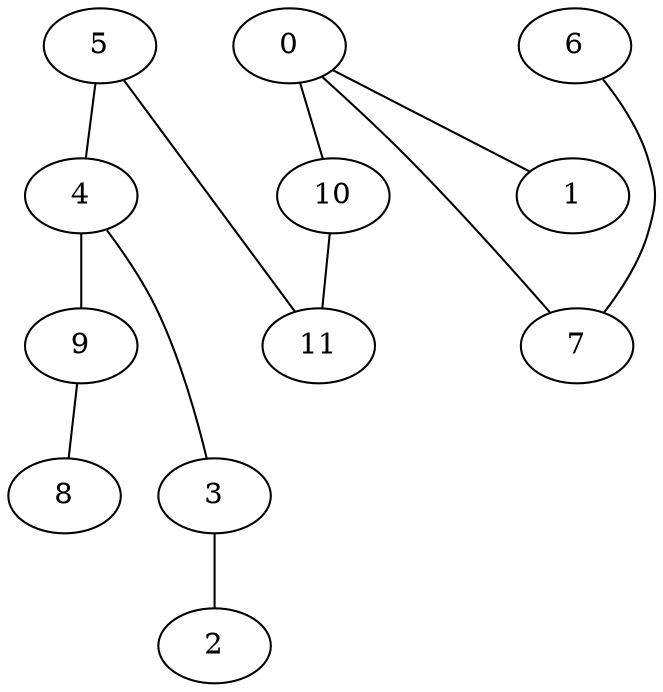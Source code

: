 strict graph {


	"5" [  weight=0 ];

	"5" -- "4" [  weight=0 ];

	"5" -- "11" [  weight=0 ];

	"4" [  weight=0 ];

	"4" -- "9" [  weight=0 ];

	"4" -- "3" [  weight=0 ];

	"4" -- "5" [  weight=0 ];

	"9" [  weight=0 ];

	"9" -- "4" [  weight=0 ];

	"9" -- "8" [  weight=0 ];

	"10" [  weight=0 ];

	"10" -- "11" [  weight=0 ];

	"10" [  weight=0 ];

	"6" [  weight=0 ];

	"6" -- "7" [  weight=0 ];

	"7" [  weight=0 ];

	"7" -- "6" [  weight=0 ];

	"7" [  weight=0 ];

	"11" [  weight=0 ];

	"11" -- "10" [  weight=0 ];

	"11" -- "5" [  weight=0 ];

	"1" [  weight=0 ];

	"1" [  weight=0 ];

	"8" [  weight=0 ];

	"8" -- "9" [  weight=0 ];

	"3" [  weight=0 ];

	"3" -- "4" [  weight=0 ];

	"3" -- "2" [  weight=0 ];

	"2" [  weight=0 ];

	"2" -- "3" [  weight=0 ];

	"0" [  weight=0 ];

	"0" -- "10" [  weight=0 ];

	"0" -- "1" [  weight=0 ];

	"0" -- "7" [  weight=0 ];

}
